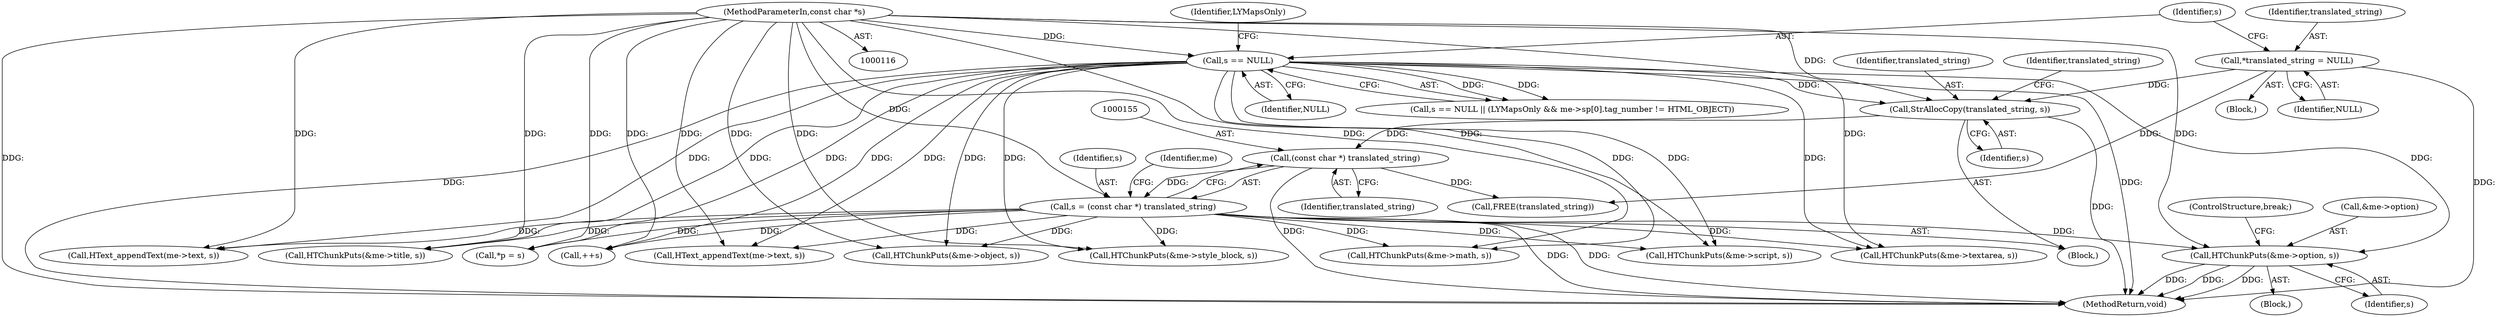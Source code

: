 digraph "1_lynx-snapshots_280a61b300a1614f6037efc0902ff7ecf17146e9@del" {
"1000220" [label="(Call,HTChunkPuts(&me->option, s))"];
"1000126" [label="(Call,s == NULL)"];
"1000118" [label="(MethodParameterIn,const char *s)"];
"1000152" [label="(Call,s = (const char *) translated_string)"];
"1000154" [label="(Call,(const char *) translated_string)"];
"1000144" [label="(Call,StrAllocCopy(translated_string, s))"];
"1000121" [label="(Call,*translated_string = NULL)"];
"1000149" [label="(Identifier,translated_string)"];
"1000145" [label="(Identifier,translated_string)"];
"1000259" [label="(Call,HText_appendText(me->text, s))"];
"1000225" [label="(Identifier,s)"];
"1000169" [label="(Call,HTChunkPuts(&me->title, s))"];
"1000128" [label="(Identifier,NULL)"];
"1000165" [label="(Block,)"];
"1000130" [label="(Identifier,LYMapsOnly)"];
"1000268" [label="(Call,*p = s)"];
"1000121" [label="(Call,*translated_string = NULL)"];
"1000470" [label="(Call,FREE(translated_string))"];
"1000252" [label="(Call,++s)"];
"1000123" [label="(Identifier,NULL)"];
"1000153" [label="(Identifier,s)"];
"1000144" [label="(Call,StrAllocCopy(translated_string, s))"];
"1000119" [label="(Block,)"];
"1000196" [label="(Call,HText_appendText(me->text, s))"];
"1000125" [label="(Call,s == NULL || (LYMapsOnly && me->sp[0].tag_number != HTML_OBJECT))"];
"1000122" [label="(Identifier,translated_string)"];
"1000226" [label="(ControlStructure,break;)"];
"1000161" [label="(Identifier,me)"];
"1000156" [label="(Identifier,translated_string)"];
"1000472" [label="(MethodReturn,void)"];
"1000203" [label="(Call,HTChunkPuts(&me->object, s))"];
"1000154" [label="(Call,(const char *) translated_string)"];
"1000152" [label="(Call,s = (const char *) translated_string)"];
"1000118" [label="(MethodParameterIn,const char *s)"];
"1000127" [label="(Identifier,s)"];
"1000221" [label="(Call,&me->option)"];
"1000143" [label="(Block,)"];
"1000126" [label="(Call,s == NULL)"];
"1000177" [label="(Call,HTChunkPuts(&me->style_block, s))"];
"1000228" [label="(Call,HTChunkPuts(&me->math, s))"];
"1000146" [label="(Identifier,s)"];
"1000185" [label="(Call,HTChunkPuts(&me->script, s))"];
"1000211" [label="(Call,HTChunkPuts(&me->textarea, s))"];
"1000220" [label="(Call,HTChunkPuts(&me->option, s))"];
"1000220" -> "1000165"  [label="AST: "];
"1000220" -> "1000225"  [label="CFG: "];
"1000221" -> "1000220"  [label="AST: "];
"1000225" -> "1000220"  [label="AST: "];
"1000226" -> "1000220"  [label="CFG: "];
"1000220" -> "1000472"  [label="DDG: "];
"1000220" -> "1000472"  [label="DDG: "];
"1000220" -> "1000472"  [label="DDG: "];
"1000126" -> "1000220"  [label="DDG: "];
"1000152" -> "1000220"  [label="DDG: "];
"1000118" -> "1000220"  [label="DDG: "];
"1000126" -> "1000125"  [label="AST: "];
"1000126" -> "1000128"  [label="CFG: "];
"1000127" -> "1000126"  [label="AST: "];
"1000128" -> "1000126"  [label="AST: "];
"1000130" -> "1000126"  [label="CFG: "];
"1000125" -> "1000126"  [label="CFG: "];
"1000126" -> "1000472"  [label="DDG: "];
"1000126" -> "1000472"  [label="DDG: "];
"1000126" -> "1000125"  [label="DDG: "];
"1000126" -> "1000125"  [label="DDG: "];
"1000118" -> "1000126"  [label="DDG: "];
"1000126" -> "1000144"  [label="DDG: "];
"1000126" -> "1000169"  [label="DDG: "];
"1000126" -> "1000177"  [label="DDG: "];
"1000126" -> "1000185"  [label="DDG: "];
"1000126" -> "1000196"  [label="DDG: "];
"1000126" -> "1000203"  [label="DDG: "];
"1000126" -> "1000211"  [label="DDG: "];
"1000126" -> "1000228"  [label="DDG: "];
"1000126" -> "1000252"  [label="DDG: "];
"1000126" -> "1000259"  [label="DDG: "];
"1000126" -> "1000268"  [label="DDG: "];
"1000118" -> "1000116"  [label="AST: "];
"1000118" -> "1000472"  [label="DDG: "];
"1000118" -> "1000144"  [label="DDG: "];
"1000118" -> "1000152"  [label="DDG: "];
"1000118" -> "1000169"  [label="DDG: "];
"1000118" -> "1000177"  [label="DDG: "];
"1000118" -> "1000185"  [label="DDG: "];
"1000118" -> "1000196"  [label="DDG: "];
"1000118" -> "1000203"  [label="DDG: "];
"1000118" -> "1000211"  [label="DDG: "];
"1000118" -> "1000228"  [label="DDG: "];
"1000118" -> "1000252"  [label="DDG: "];
"1000118" -> "1000259"  [label="DDG: "];
"1000118" -> "1000268"  [label="DDG: "];
"1000152" -> "1000143"  [label="AST: "];
"1000152" -> "1000154"  [label="CFG: "];
"1000153" -> "1000152"  [label="AST: "];
"1000154" -> "1000152"  [label="AST: "];
"1000161" -> "1000152"  [label="CFG: "];
"1000152" -> "1000472"  [label="DDG: "];
"1000152" -> "1000472"  [label="DDG: "];
"1000154" -> "1000152"  [label="DDG: "];
"1000152" -> "1000169"  [label="DDG: "];
"1000152" -> "1000177"  [label="DDG: "];
"1000152" -> "1000185"  [label="DDG: "];
"1000152" -> "1000196"  [label="DDG: "];
"1000152" -> "1000203"  [label="DDG: "];
"1000152" -> "1000211"  [label="DDG: "];
"1000152" -> "1000228"  [label="DDG: "];
"1000152" -> "1000252"  [label="DDG: "];
"1000152" -> "1000259"  [label="DDG: "];
"1000152" -> "1000268"  [label="DDG: "];
"1000154" -> "1000156"  [label="CFG: "];
"1000155" -> "1000154"  [label="AST: "];
"1000156" -> "1000154"  [label="AST: "];
"1000154" -> "1000472"  [label="DDG: "];
"1000144" -> "1000154"  [label="DDG: "];
"1000154" -> "1000470"  [label="DDG: "];
"1000144" -> "1000143"  [label="AST: "];
"1000144" -> "1000146"  [label="CFG: "];
"1000145" -> "1000144"  [label="AST: "];
"1000146" -> "1000144"  [label="AST: "];
"1000149" -> "1000144"  [label="CFG: "];
"1000144" -> "1000472"  [label="DDG: "];
"1000121" -> "1000144"  [label="DDG: "];
"1000121" -> "1000119"  [label="AST: "];
"1000121" -> "1000123"  [label="CFG: "];
"1000122" -> "1000121"  [label="AST: "];
"1000123" -> "1000121"  [label="AST: "];
"1000127" -> "1000121"  [label="CFG: "];
"1000121" -> "1000472"  [label="DDG: "];
"1000121" -> "1000470"  [label="DDG: "];
}
